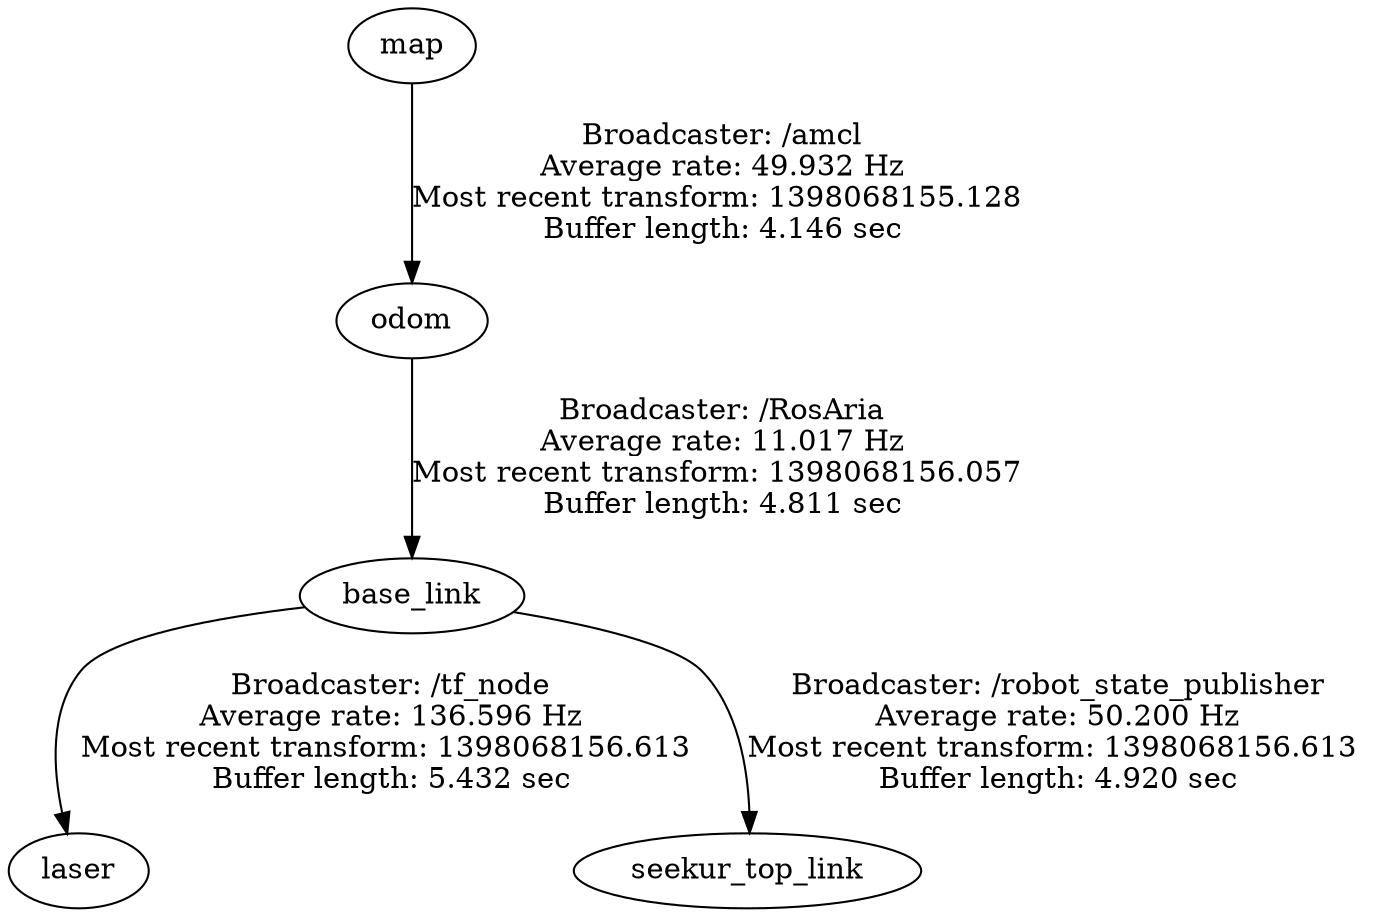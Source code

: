 digraph G {
"base_link" -> "laser"[label="Broadcaster: /tf_node\nAverage rate: 136.596 Hz\nMost recent transform: 1398068156.613 \nBuffer length: 5.432 sec\n"];
"odom" -> "base_link"[label="Broadcaster: /RosAria\nAverage rate: 11.017 Hz\nMost recent transform: 1398068156.057 \nBuffer length: 4.811 sec\n"];
"base_link" -> "seekur_top_link"[label="Broadcaster: /robot_state_publisher\nAverage rate: 50.200 Hz\nMost recent transform: 1398068156.613 \nBuffer length: 4.920 sec\n"];
"map" -> "odom"[label="Broadcaster: /amcl\nAverage rate: 49.932 Hz\nMost recent transform: 1398068155.128 \nBuffer length: 4.146 sec\n"];
}